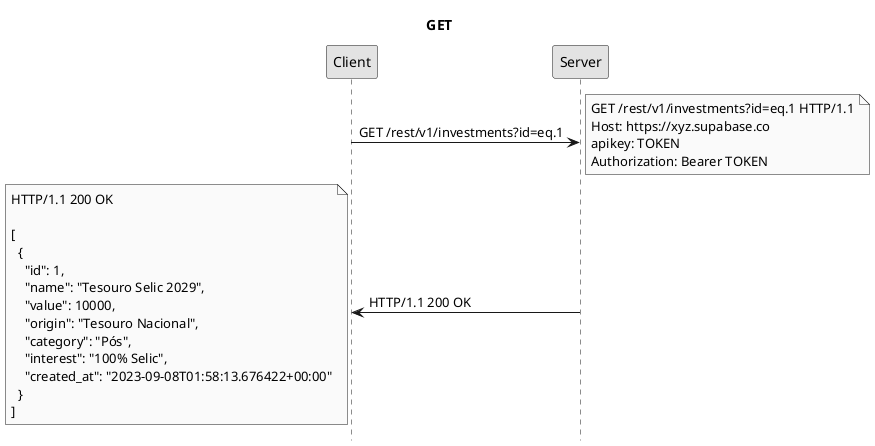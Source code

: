 @startuml
title GET
hide footbox
skinparam monochrome true

Client -> Server: GET /rest/v1/investments?id=eq.1
note right: GET /rest/v1/investments?id=eq.1 HTTP/1.1\nHost: https://xyz.supabase.co\napikey: TOKEN\nAuthorization: Bearer TOKEN
Server -> Client: HTTP/1.1 200 OK
note left: HTTP/1.1 200 OK\n\n[\n  {\n    "id": 1,\n    "name": "Tesouro Selic 2029",\n    "value": 10000,\n    "origin": "Tesouro Nacional",\n    "category": "Pós",\n    "interest": "100% Selic",\n    "created_at": "2023-09-08T01:58:13.676422+00:00"\n  }\n]
@enduml
